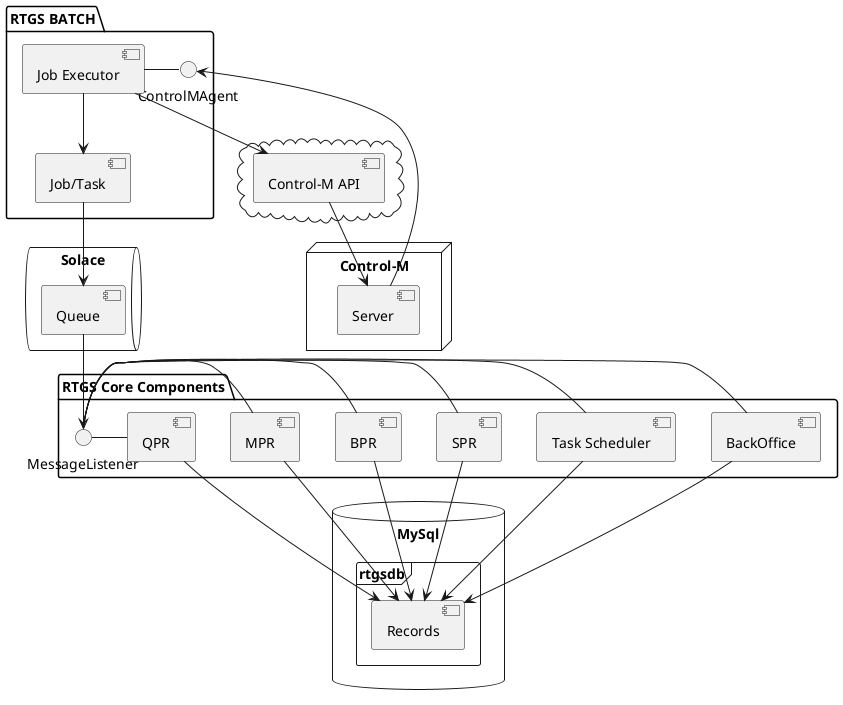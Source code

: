 @startuml
'https://plantuml.com/sequence-diagram


package "RTGS BATCH" {
  ControlMAgent - [Job Executor]
  [Job/Task]
}


package "RTGS Core Components" {
  MessageListener - [SPR]

  MessageListener - [BPR]

  MessageListener - [MPR]

  MessageListener - [QPR]

  MessageListener - [BackOffice]

  MessageListener - [Task Scheduler]
}

cloud {
  [Control-M API]
}

queue Solace {
   [Queue]
}

node "Control-M" {
    [Server]
}


database "MySql" {
  frame "rtgsdb" {
      [Records]
  }
}

[Server] --> ControlMAgent
[Job Executor] --> [Job/Task]
[Job/Task] --> [Queue]
[Queue] --> MessageListener
[Job Executor] --> [Control-M API]
[Control-M API] --> [Server]
[BPR] --> [Records]
[QPR] --> [Records]
[SPR] --> [Records]
[MPR] --> [Records]
[BackOffice] --> [Records]
[Task Scheduler] --> [Records]

@enduml

